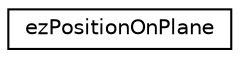 digraph "Graphical Class Hierarchy"
{
 // LATEX_PDF_SIZE
  edge [fontname="Helvetica",fontsize="10",labelfontname="Helvetica",labelfontsize="10"];
  node [fontname="Helvetica",fontsize="10",shape=record];
  rankdir="LR";
  Node0 [label="ezPositionOnPlane",height=0.2,width=0.4,color="black", fillcolor="white", style="filled",URL="$db/d9e/structez_position_on_plane.htm",tooltip="Describes on which side of a plane a point or an object is located."];
}
